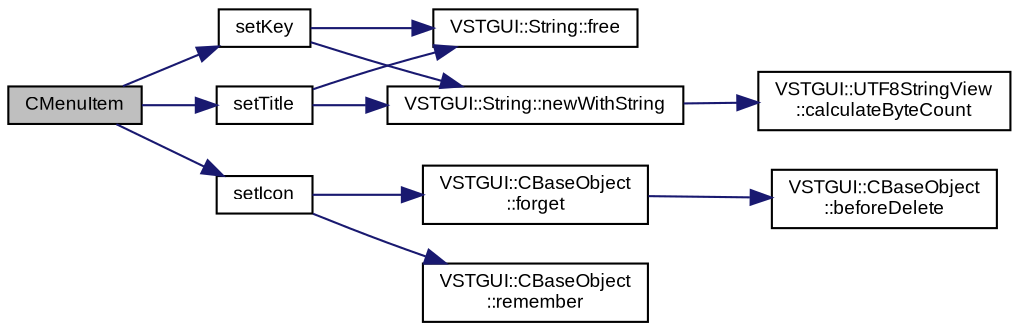 digraph "CMenuItem"
{
  bgcolor="transparent";
  edge [fontname="Arial",fontsize="9",labelfontname="Arial",labelfontsize="9"];
  node [fontname="Arial",fontsize="9",shape=record];
  rankdir="LR";
  Node1 [label="CMenuItem",height=0.2,width=0.4,color="black", fillcolor="grey75", style="filled" fontcolor="black"];
  Node1 -> Node2 [color="midnightblue",fontsize="9",style="solid",fontname="Arial"];
  Node2 [label="setTitle",height=0.2,width=0.4,color="black",URL="$class_v_s_t_g_u_i_1_1_c_menu_item.html#afb2daf6d961426423c66598fd8c7f55b",tooltip="set title of menu item "];
  Node2 -> Node3 [color="midnightblue",fontsize="9",style="solid",fontname="Arial"];
  Node3 [label="VSTGUI::String::free",height=0.2,width=0.4,color="black",URL="$namespace_v_s_t_g_u_i_1_1_string.html#af30ee7f201c1f86d9aceb849d6d08fbf"];
  Node2 -> Node4 [color="midnightblue",fontsize="9",style="solid",fontname="Arial"];
  Node4 [label="VSTGUI::String::newWithString",height=0.2,width=0.4,color="black",URL="$namespace_v_s_t_g_u_i_1_1_string.html#a83745b23a3d48e4f1e69950977918803"];
  Node4 -> Node5 [color="midnightblue",fontsize="9",style="solid",fontname="Arial"];
  Node5 [label="VSTGUI::UTF8StringView\l::calculateByteCount",height=0.2,width=0.4,color="black",URL="$class_v_s_t_g_u_i_1_1_u_t_f8_string_view.html#a67b9d83785a9c0fc5a668303de116803"];
  Node1 -> Node6 [color="midnightblue",fontsize="9",style="solid",fontname="Arial"];
  Node6 [label="setKey",height=0.2,width=0.4,color="black",URL="$class_v_s_t_g_u_i_1_1_c_menu_item.html#a9a8e0a706e76bb8c2adf5ac1a3b16403",tooltip="set keycode and key modifiers of menu item "];
  Node6 -> Node3 [color="midnightblue",fontsize="9",style="solid",fontname="Arial"];
  Node6 -> Node4 [color="midnightblue",fontsize="9",style="solid",fontname="Arial"];
  Node1 -> Node7 [color="midnightblue",fontsize="9",style="solid",fontname="Arial"];
  Node7 [label="setIcon",height=0.2,width=0.4,color="black",URL="$class_v_s_t_g_u_i_1_1_c_menu_item.html#a5642dfa9fc652661b47eadd05091c6a7",tooltip="set menu item icon "];
  Node7 -> Node8 [color="midnightblue",fontsize="9",style="solid",fontname="Arial"];
  Node8 [label="VSTGUI::CBaseObject\l::forget",height=0.2,width=0.4,color="black",URL="$class_v_s_t_g_u_i_1_1_c_base_object.html#ad63e28fbe95a3458c97c60bfacd47ab8",tooltip="decrease refcount and delete object if refcount == 0 "];
  Node8 -> Node9 [color="midnightblue",fontsize="9",style="solid",fontname="Arial"];
  Node9 [label="VSTGUI::CBaseObject\l::beforeDelete",height=0.2,width=0.4,color="black",URL="$class_v_s_t_g_u_i_1_1_c_base_object.html#a7109cc8e58c631f14b338c5e60633d7b"];
  Node7 -> Node10 [color="midnightblue",fontsize="9",style="solid",fontname="Arial"];
  Node10 [label="VSTGUI::CBaseObject\l::remember",height=0.2,width=0.4,color="black",URL="$class_v_s_t_g_u_i_1_1_c_base_object.html#ada0719d1daaca4af1795018001769311",tooltip="increase refcount "];
}
